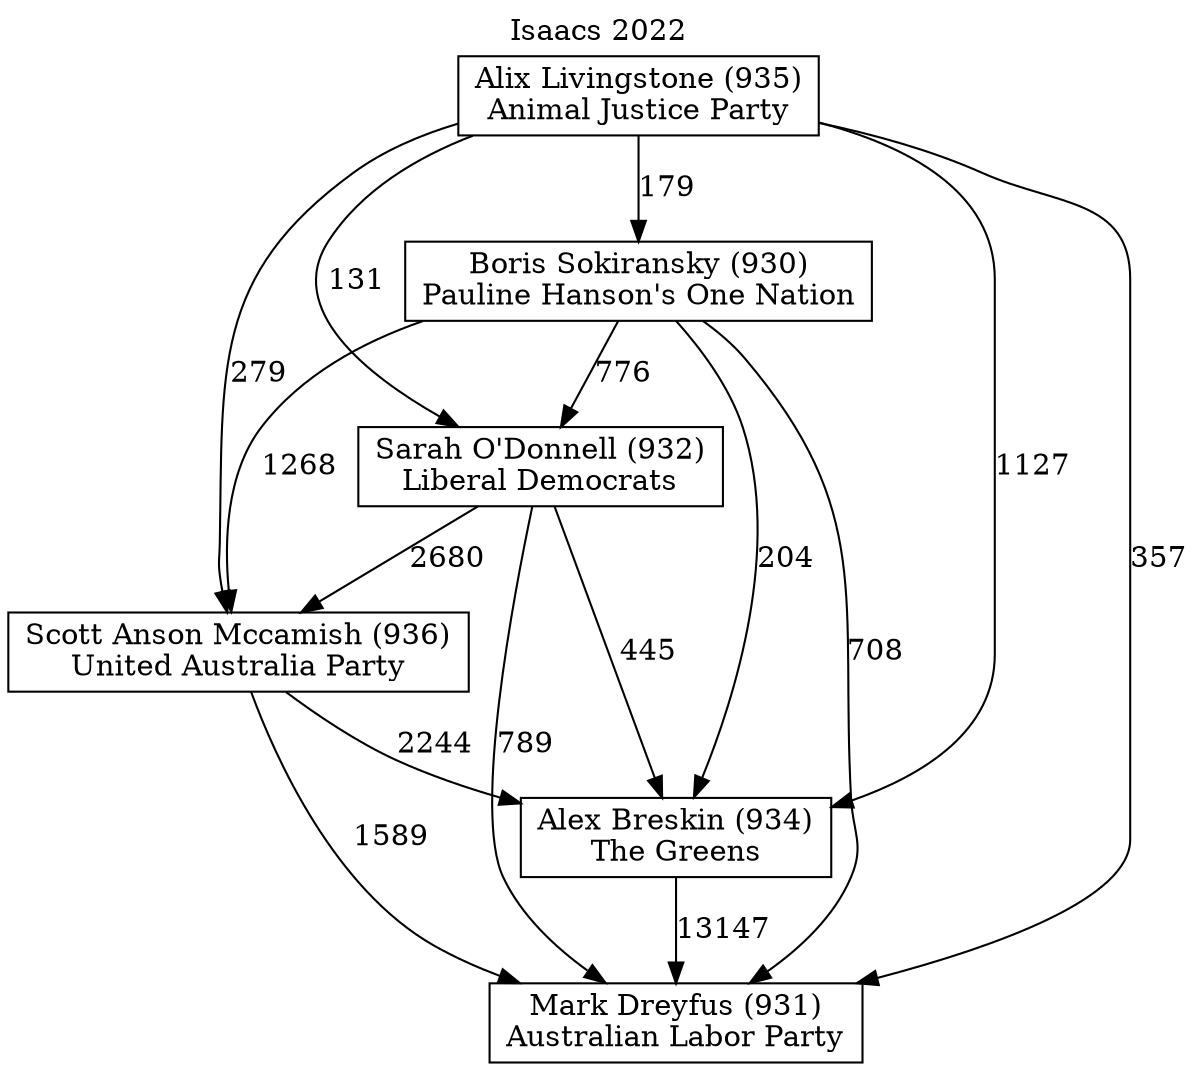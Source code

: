 // House preference flow
digraph "Mark Dreyfus (931)_Isaacs_2022" {
	graph [label="Isaacs 2022" labelloc=t mclimit=10]
	node [shape=box]
	"Scott Anson Mccamish (936)" [label="Scott Anson Mccamish (936)
United Australia Party"]
	"Alix Livingstone (935)" [label="Alix Livingstone (935)
Animal Justice Party"]
	"Sarah O'Donnell (932)" [label="Sarah O'Donnell (932)
Liberal Democrats"]
	"Mark Dreyfus (931)" [label="Mark Dreyfus (931)
Australian Labor Party"]
	"Alex Breskin (934)" [label="Alex Breskin (934)
The Greens"]
	"Boris Sokiransky (930)" [label="Boris Sokiransky (930)
Pauline Hanson's One Nation"]
	"Alix Livingstone (935)" -> "Alex Breskin (934)" [label=1127]
	"Scott Anson Mccamish (936)" -> "Alex Breskin (934)" [label=2244]
	"Scott Anson Mccamish (936)" -> "Mark Dreyfus (931)" [label=1589]
	"Sarah O'Donnell (932)" -> "Scott Anson Mccamish (936)" [label=2680]
	"Sarah O'Donnell (932)" -> "Mark Dreyfus (931)" [label=789]
	"Alex Breskin (934)" -> "Mark Dreyfus (931)" [label=13147]
	"Alix Livingstone (935)" -> "Boris Sokiransky (930)" [label=179]
	"Sarah O'Donnell (932)" -> "Alex Breskin (934)" [label=445]
	"Boris Sokiransky (930)" -> "Scott Anson Mccamish (936)" [label=1268]
	"Boris Sokiransky (930)" -> "Alex Breskin (934)" [label=204]
	"Boris Sokiransky (930)" -> "Mark Dreyfus (931)" [label=708]
	"Alix Livingstone (935)" -> "Scott Anson Mccamish (936)" [label=279]
	"Boris Sokiransky (930)" -> "Sarah O'Donnell (932)" [label=776]
	"Alix Livingstone (935)" -> "Mark Dreyfus (931)" [label=357]
	"Alix Livingstone (935)" -> "Sarah O'Donnell (932)" [label=131]
}
